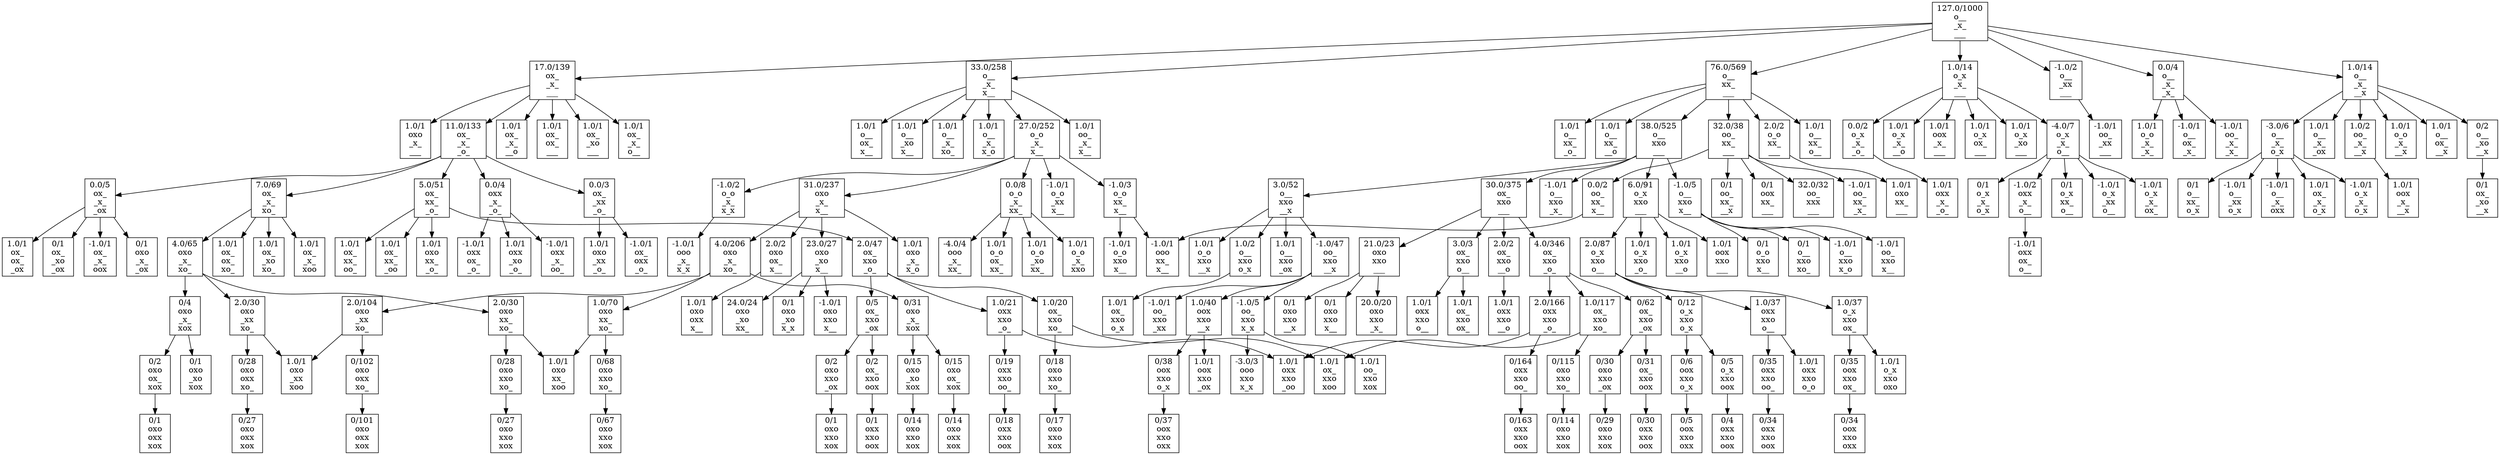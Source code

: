 digraph G {
    node [shape=box];
    "127.0/1000
o__
_x_
___
" -> "17.0/139
ox_
_x_
___
"
    "127.0/1000
o__
_x_
___
" -> "1.0/14
o_x
_x_
___
"
    "127.0/1000
o__
_x_
___
" -> "76.0/569
o__
xx_
___
"
    "127.0/1000
o__
_x_
___
" -> "-1.0/2
o__
_xx
___
"
    "127.0/1000
o__
_x_
___
" -> "33.0/258
o__
_x_
x__
"
    "127.0/1000
o__
_x_
___
" -> "0.0/4
o__
_x_
_x_
"
    "127.0/1000
o__
_x_
___
" -> "1.0/14
o__
_x_
__x
"
    "17.0/139
ox_
_x_
___
" -> "1.0/1
oxo
_x_
___
"
    "17.0/139
ox_
_x_
___
" -> "1.0/1
ox_
ox_
___
"
    "17.0/139
ox_
_x_
___
" -> "1.0/1
ox_
_xo
___
"
    "17.0/139
ox_
_x_
___
" -> "1.0/1
ox_
_x_
o__
"
    "17.0/139
ox_
_x_
___
" -> "11.0/133
ox_
_x_
_o_
"
    "17.0/139
ox_
_x_
___
" -> "1.0/1
ox_
_x_
__o
"
    "1.0/14
o_x
_x_
___
" -> "1.0/1
oox
_x_
___
"
    "1.0/14
o_x
_x_
___
" -> "1.0/1
o_x
ox_
___
"
    "1.0/14
o_x
_x_
___
" -> "1.0/1
o_x
_xo
___
"
    "1.0/14
o_x
_x_
___
" -> "-4.0/7
o_x
_x_
o__
"
    "1.0/14
o_x
_x_
___
" -> "0.0/2
o_x
_x_
_o_
"
    "1.0/14
o_x
_x_
___
" -> "1.0/1
o_x
_x_
__o
"
    "76.0/569
o__
xx_
___
" -> "32.0/38
oo_
xx_
___
"
    "76.0/569
o__
xx_
___
" -> "2.0/2
o_o
xx_
___
"
    "76.0/569
o__
xx_
___
" -> "38.0/525
o__
xxo
___
"
    "76.0/569
o__
xx_
___
" -> "1.0/1
o__
xx_
o__
"
    "76.0/569
o__
xx_
___
" -> "1.0/1
o__
xx_
_o_
"
    "76.0/569
o__
xx_
___
" -> "1.0/1
o__
xx_
__o
"
    "-1.0/2
o__
_xx
___
" -> "-1.0/1
oo_
_xx
___
"
    "33.0/258
o__
_x_
x__
" -> "1.0/1
oo_
_x_
x__
"
    "33.0/258
o__
_x_
x__
" -> "27.0/252
o_o
_x_
x__
"
    "33.0/258
o__
_x_
x__
" -> "1.0/1
o__
ox_
x__
"
    "33.0/258
o__
_x_
x__
" -> "1.0/1
o__
_xo
x__
"
    "33.0/258
o__
_x_
x__
" -> "1.0/1
o__
_x_
xo_
"
    "33.0/258
o__
_x_
x__
" -> "1.0/1
o__
_x_
x_o
"
    "0.0/4
o__
_x_
_x_
" -> "-1.0/1
oo_
_x_
_x_
"
    "0.0/4
o__
_x_
_x_
" -> "1.0/1
o_o
_x_
_x_
"
    "0.0/4
o__
_x_
_x_
" -> "-1.0/1
o__
ox_
_x_
"
    "1.0/14
o__
_x_
__x
" -> "1.0/2
oo_
_x_
__x
"
    "1.0/14
o__
_x_
__x
" -> "1.0/1
o_o
_x_
__x
"
    "1.0/14
o__
_x_
__x
" -> "1.0/1
o__
ox_
__x
"
    "1.0/14
o__
_x_
__x
" -> "0/2
o__
_xo
__x
"
    "1.0/14
o__
_x_
__x
" -> "-3.0/6
o__
_x_
o_x
"
    "1.0/14
o__
_x_
__x
" -> "1.0/1
o__
_x_
_ox
"
    "11.0/133
ox_
_x_
_o_
" -> "0.0/4
oxx
_x_
_o_
"
    "11.0/133
ox_
_x_
_o_
" -> "5.0/51
ox_
xx_
_o_
"
    "11.0/133
ox_
_x_
_o_
" -> "0.0/3
ox_
_xx
_o_
"
    "11.0/133
ox_
_x_
_o_
" -> "7.0/69
ox_
_x_
xo_
"
    "11.0/133
ox_
_x_
_o_
" -> "0.0/5
ox_
_x_
_ox
"
    "-4.0/7
o_x
_x_
o__
" -> "-1.0/2
oxx
_x_
o__
"
    "-4.0/7
o_x
_x_
o__
" -> "0/1
o_x
xx_
o__
"
    "-4.0/7
o_x
_x_
o__
" -> "-1.0/1
o_x
_xx
o__
"
    "-4.0/7
o_x
_x_
o__
" -> "-1.0/1
o_x
_x_
ox_
"
    "-4.0/7
o_x
_x_
o__
" -> "0/1
o_x
_x_
o_x
"
    "0.0/2
o_x
_x_
_o_
" -> "1.0/1
oxx
_x_
_o_
"
    "32.0/38
oo_
xx_
___
" -> "0/1
oox
xx_
___
"
    "32.0/38
oo_
xx_
___
" -> "32.0/32
oo_
xxx
___
"
    "32.0/38
oo_
xx_
___
" -> "0.0/2
oo_
xx_
x__
"
    "32.0/38
oo_
xx_
___
" -> "-1.0/1
oo_
xx_
_x_
"
    "32.0/38
oo_
xx_
___
" -> "0/1
oo_
xx_
__x
"
    "2.0/2
o_o
xx_
___
" -> "1.0/1
oxo
xx_
___
"
    "38.0/525
o__
xxo
___
" -> "30.0/375
ox_
xxo
___
"
    "38.0/525
o__
xxo
___
" -> "6.0/91
o_x
xxo
___
"
    "38.0/525
o__
xxo
___
" -> "-1.0/5
o__
xxo
x__
"
    "38.0/525
o__
xxo
___
" -> "-1.0/1
o__
xxo
_x_
"
    "38.0/525
o__
xxo
___
" -> "3.0/52
o__
xxo
__x
"
    "27.0/252
o_o
_x_
x__
" -> "31.0/237
oxo
_x_
x__
"
    "27.0/252
o_o
_x_
x__
" -> "-1.0/3
o_o
xx_
x__
"
    "27.0/252
o_o
_x_
x__
" -> "-1.0/1
o_o
_xx
x__
"
    "27.0/252
o_o
_x_
x__
" -> "0.0/8
o_o
_x_
xx_
"
    "27.0/252
o_o
_x_
x__
" -> "-1.0/2
o_o
_x_
x_x
"
    "1.0/2
oo_
_x_
__x
" -> "1.0/1
oox
_x_
__x
"
    "0/2
o__
_xo
__x
" -> "0/1
ox_
_xo
__x
"
    "-3.0/6
o__
_x_
o_x
" -> "1.0/1
ox_
_x_
o_x
"
    "-3.0/6
o__
_x_
o_x
" -> "-1.0/1
o_x
_x_
o_x
"
    "-3.0/6
o__
_x_
o_x
" -> "0/1
o__
xx_
o_x
"
    "-3.0/6
o__
_x_
o_x
" -> "-1.0/1
o__
_xx
o_x
"
    "-3.0/6
o__
_x_
o_x
" -> "-1.0/1
o__
_x_
oxx
"
    "0.0/4
oxx
_x_
_o_
" -> "-1.0/1
oxx
ox_
_o_
"
    "0.0/4
oxx
_x_
_o_
" -> "1.0/1
oxx
_xo
_o_
"
    "0.0/4
oxx
_x_
_o_
" -> "-1.0/1
oxx
_x_
oo_
"
    "5.0/51
ox_
xx_
_o_
" -> "1.0/1
oxo
xx_
_o_
"
    "5.0/51
ox_
xx_
_o_
" -> "2.0/47
ox_
xxo
_o_
"
    "5.0/51
ox_
xx_
_o_
" -> "1.0/1
ox_
xx_
oo_
"
    "5.0/51
ox_
xx_
_o_
" -> "1.0/1
ox_
xx_
_oo
"
    "0.0/3
ox_
_xx
_o_
" -> "1.0/1
oxo
_xx
_o_
"
    "0.0/3
ox_
_xx
_o_
" -> "-1.0/1
ox_
oxx
_o_
"
    "7.0/69
ox_
_x_
xo_
" -> "4.0/65
oxo
_x_
xo_
"
    "7.0/69
ox_
_x_
xo_
" -> "1.0/1
ox_
ox_
xo_
"
    "7.0/69
ox_
_x_
xo_
" -> "1.0/1
ox_
_xo
xo_
"
    "7.0/69
ox_
_x_
xo_
" -> "1.0/1
ox_
_x_
xoo
"
    "0.0/5
ox_
_x_
_ox
" -> "0/1
oxo
_x_
_ox
"
    "0.0/5
ox_
_x_
_ox
" -> "1.0/1
ox_
ox_
_ox
"
    "0.0/5
ox_
_x_
_ox
" -> "0/1
ox_
_xo
_ox
"
    "0.0/5
ox_
_x_
_ox
" -> "-1.0/1
ox_
_x_
oox
"
    "-1.0/2
oxx
_x_
o__
" -> "-1.0/1
oxx
ox_
o__
"
    "0.0/2
oo_
xx_
x__
" -> "-1.0/1
ooo
xx_
x__
"
    "30.0/375
ox_
xxo
___
" -> "21.0/23
oxo
xxo
___
"
    "30.0/375
ox_
xxo
___
" -> "3.0/3
ox_
xxo
o__
"
    "30.0/375
ox_
xxo
___
" -> "4.0/346
ox_
xxo
_o_
"
    "30.0/375
ox_
xxo
___
" -> "2.0/2
ox_
xxo
__o
"
    "6.0/91
o_x
xxo
___
" -> "1.0/1
oox
xxo
___
"
    "6.0/91
o_x
xxo
___
" -> "2.0/87
o_x
xxo
o__
"
    "6.0/91
o_x
xxo
___
" -> "1.0/1
o_x
xxo
_o_
"
    "6.0/91
o_x
xxo
___
" -> "1.0/1
o_x
xxo
__o
"
    "-1.0/5
o__
xxo
x__
" -> "-1.0/1
oo_
xxo
x__
"
    "-1.0/5
o__
xxo
x__
" -> "0/1
o_o
xxo
x__
"
    "-1.0/5
o__
xxo
x__
" -> "0/1
o__
xxo
xo_
"
    "-1.0/5
o__
xxo
x__
" -> "-1.0/1
o__
xxo
x_o
"
    "3.0/52
o__
xxo
__x
" -> "-1.0/47
oo_
xxo
__x
"
    "3.0/52
o__
xxo
__x
" -> "1.0/1
o_o
xxo
__x
"
    "3.0/52
o__
xxo
__x
" -> "1.0/2
o__
xxo
o_x
"
    "3.0/52
o__
xxo
__x
" -> "1.0/1
o__
xxo
_ox
"
    "31.0/237
oxo
_x_
x__
" -> "2.0/2
oxo
ox_
x__
"
    "31.0/237
oxo
_x_
x__
" -> "23.0/27
oxo
_xo
x__
"
    "31.0/237
oxo
_x_
x__
" -> "4.0/206
oxo
_x_
xo_
"
    "31.0/237
oxo
_x_
x__
" -> "1.0/1
oxo
_x_
x_o
"
    "-1.0/3
o_o
xx_
x__
" -> "-1.0/1
ooo
xx_
x__
"
    "-1.0/3
o_o
xx_
x__
" -> "-1.0/1
o_o
xxo
x__
"
    "0.0/8
o_o
_x_
xx_
" -> "-4.0/4
ooo
_x_
xx_
"
    "0.0/8
o_o
_x_
xx_
" -> "1.0/1
o_o
ox_
xx_
"
    "0.0/8
o_o
_x_
xx_
" -> "1.0/1
o_o
_xo
xx_
"
    "0.0/8
o_o
_x_
xx_
" -> "1.0/1
o_o
_x_
xxo
"
    "-1.0/2
o_o
_x_
x_x
" -> "-1.0/1
ooo
_x_
x_x
"
    "2.0/47
ox_
xxo
_o_
" -> "1.0/21
oxx
xxo
_o_
"
    "2.0/47
ox_
xxo
_o_
" -> "1.0/20
ox_
xxo
xo_
"
    "2.0/47
ox_
xxo
_o_
" -> "0/5
ox_
xxo
_ox
"
    "4.0/65
oxo
_x_
xo_
" -> "2.0/30
oxo
xx_
xo_
"
    "4.0/65
oxo
_x_
xo_
" -> "2.0/30
oxo
_xx
xo_
"
    "4.0/65
oxo
_x_
xo_
" -> "0/4
oxo
_x_
xox
"
    "21.0/23
oxo
xxo
___
" -> "0/1
oxo
xxo
x__
"
    "21.0/23
oxo
xxo
___
" -> "20.0/20
oxo
xxo
_x_
"
    "21.0/23
oxo
xxo
___
" -> "0/1
oxo
xxo
__x
"
    "3.0/3
ox_
xxo
o__
" -> "1.0/1
oxx
xxo
o__
"
    "3.0/3
ox_
xxo
o__
" -> "1.0/1
ox_
xxo
ox_
"
    "4.0/346
ox_
xxo
_o_
" -> "2.0/166
oxx
xxo
_o_
"
    "4.0/346
ox_
xxo
_o_
" -> "1.0/117
ox_
xxo
xo_
"
    "4.0/346
ox_
xxo
_o_
" -> "0/62
ox_
xxo
_ox
"
    "2.0/2
ox_
xxo
__o
" -> "1.0/1
oxx
xxo
__o
"
    "2.0/87
o_x
xxo
o__
" -> "1.0/37
oxx
xxo
o__
"
    "2.0/87
o_x
xxo
o__
" -> "1.0/37
o_x
xxo
ox_
"
    "2.0/87
o_x
xxo
o__
" -> "0/12
o_x
xxo
o_x
"
    "-1.0/47
oo_
xxo
__x
" -> "1.0/40
oox
xxo
__x
"
    "-1.0/47
oo_
xxo
__x
" -> "-1.0/5
oo_
xxo
x_x
"
    "-1.0/47
oo_
xxo
__x
" -> "-1.0/1
oo_
xxo
_xx
"
    "1.0/2
o__
xxo
o_x
" -> "1.0/1
ox_
xxo
o_x
"
    "2.0/2
oxo
ox_
x__
" -> "1.0/1
oxo
oxx
x__
"
    "23.0/27
oxo
_xo
x__
" -> "-1.0/1
oxo
xxo
x__
"
    "23.0/27
oxo
_xo
x__
" -> "24.0/24
oxo
_xo
xx_
"
    "23.0/27
oxo
_xo
x__
" -> "0/1
oxo
_xo
x_x
"
    "4.0/206
oxo
_x_
xo_
" -> "1.0/70
oxo
xx_
xo_
"
    "4.0/206
oxo
_x_
xo_
" -> "2.0/104
oxo
_xx
xo_
"
    "4.0/206
oxo
_x_
xo_
" -> "0/31
oxo
_x_
xox
"
    "1.0/21
oxx
xxo
_o_
" -> "0/19
oxx
xxo
oo_
"
    "1.0/21
oxx
xxo
_o_
" -> "1.0/1
oxx
xxo
_oo
"
    "1.0/20
ox_
xxo
xo_
" -> "0/18
oxo
xxo
xo_
"
    "1.0/20
ox_
xxo
xo_
" -> "1.0/1
ox_
xxo
xoo
"
    "0/5
ox_
xxo
_ox
" -> "0/2
oxo
xxo
_ox
"
    "0/5
ox_
xxo
_ox
" -> "0/2
ox_
xxo
oox
"
    "2.0/30
oxo
xx_
xo_
" -> "0/28
oxo
xxo
xo_
"
    "2.0/30
oxo
xx_
xo_
" -> "1.0/1
oxo
xx_
xoo
"
    "2.0/30
oxo
_xx
xo_
" -> "0/28
oxo
oxx
xo_
"
    "2.0/30
oxo
_xx
xo_
" -> "1.0/1
oxo
_xx
xoo
"
    "0/4
oxo
_x_
xox
" -> "0/2
oxo
ox_
xox
"
    "0/4
oxo
_x_
xox
" -> "0/1
oxo
_xo
xox
"
    "2.0/166
oxx
xxo
_o_
" -> "0/164
oxx
xxo
oo_
"
    "2.0/166
oxx
xxo
_o_
" -> "1.0/1
oxx
xxo
_oo
"
    "1.0/117
ox_
xxo
xo_
" -> "0/115
oxo
xxo
xo_
"
    "1.0/117
ox_
xxo
xo_
" -> "1.0/1
ox_
xxo
xoo
"
    "0/62
ox_
xxo
_ox
" -> "0/30
oxo
xxo
_ox
"
    "0/62
ox_
xxo
_ox
" -> "0/31
ox_
xxo
oox
"
    "1.0/37
oxx
xxo
o__
" -> "0/35
oxx
xxo
oo_
"
    "1.0/37
oxx
xxo
o__
" -> "1.0/1
oxx
xxo
o_o
"
    "1.0/37
o_x
xxo
ox_
" -> "0/35
oox
xxo
ox_
"
    "1.0/37
o_x
xxo
ox_
" -> "1.0/1
o_x
xxo
oxo
"
    "0/12
o_x
xxo
o_x
" -> "0/6
oox
xxo
o_x
"
    "0/12
o_x
xxo
o_x
" -> "0/5
o_x
xxo
oox
"
    "1.0/40
oox
xxo
__x
" -> "0/38
oox
xxo
o_x
"
    "1.0/40
oox
xxo
__x
" -> "1.0/1
oox
xxo
_ox
"
    "-1.0/5
oo_
xxo
x_x
" -> "-3.0/3
ooo
xxo
x_x
"
    "-1.0/5
oo_
xxo
x_x
" -> "1.0/1
oo_
xxo
xox
"
    "1.0/70
oxo
xx_
xo_
" -> "0/68
oxo
xxo
xo_
"
    "1.0/70
oxo
xx_
xo_
" -> "1.0/1
oxo
xx_
xoo
"
    "2.0/104
oxo
_xx
xo_
" -> "0/102
oxo
oxx
xo_
"
    "2.0/104
oxo
_xx
xo_
" -> "1.0/1
oxo
_xx
xoo
"
    "0/31
oxo
_x_
xox
" -> "0/15
oxo
ox_
xox
"
    "0/31
oxo
_x_
xox
" -> "0/15
oxo
_xo
xox
"
    "0/19
oxx
xxo
oo_
" -> "0/18
oxx
xxo
oox
"
    "0/18
oxo
xxo
xo_
" -> "0/17
oxo
xxo
xox
"
    "0/2
oxo
xxo
_ox
" -> "0/1
oxo
xxo
xox
"
    "0/2
ox_
xxo
oox
" -> "0/1
oxx
xxo
oox
"
    "0/28
oxo
xxo
xo_
" -> "0/27
oxo
xxo
xox
"
    "0/28
oxo
oxx
xo_
" -> "0/27
oxo
oxx
xox
"
    "0/2
oxo
ox_
xox
" -> "0/1
oxo
oxx
xox
"
    "0/164
oxx
xxo
oo_
" -> "0/163
oxx
xxo
oox
"
    "0/115
oxo
xxo
xo_
" -> "0/114
oxo
xxo
xox
"
    "0/30
oxo
xxo
_ox
" -> "0/29
oxo
xxo
xox
"
    "0/31
ox_
xxo
oox
" -> "0/30
oxx
xxo
oox
"
    "0/35
oxx
xxo
oo_
" -> "0/34
oxx
xxo
oox
"
    "0/35
oox
xxo
ox_
" -> "0/34
oox
xxo
oxx
"
    "0/6
oox
xxo
o_x
" -> "0/5
oox
xxo
oxx
"
    "0/5
o_x
xxo
oox
" -> "0/4
oxx
xxo
oox
"
    "0/38
oox
xxo
o_x
" -> "0/37
oox
xxo
oxx
"
    "0/68
oxo
xxo
xo_
" -> "0/67
oxo
xxo
xox
"
    "0/102
oxo
oxx
xo_
" -> "0/101
oxo
oxx
xox
"
    "0/15
oxo
ox_
xox
" -> "0/14
oxo
oxx
xox
"
    "0/15
oxo
_xo
xox
" -> "0/14
oxo
xxo
xox
"
}

